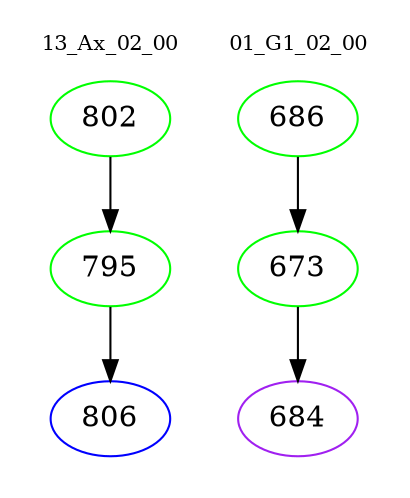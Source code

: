 digraph{
subgraph cluster_0 {
color = white
label = "13_Ax_02_00";
fontsize=10;
T0_802 [label="802", color="green"]
T0_802 -> T0_795 [color="black"]
T0_795 [label="795", color="green"]
T0_795 -> T0_806 [color="black"]
T0_806 [label="806", color="blue"]
}
subgraph cluster_1 {
color = white
label = "01_G1_02_00";
fontsize=10;
T1_686 [label="686", color="green"]
T1_686 -> T1_673 [color="black"]
T1_673 [label="673", color="green"]
T1_673 -> T1_684 [color="black"]
T1_684 [label="684", color="purple"]
}
}
